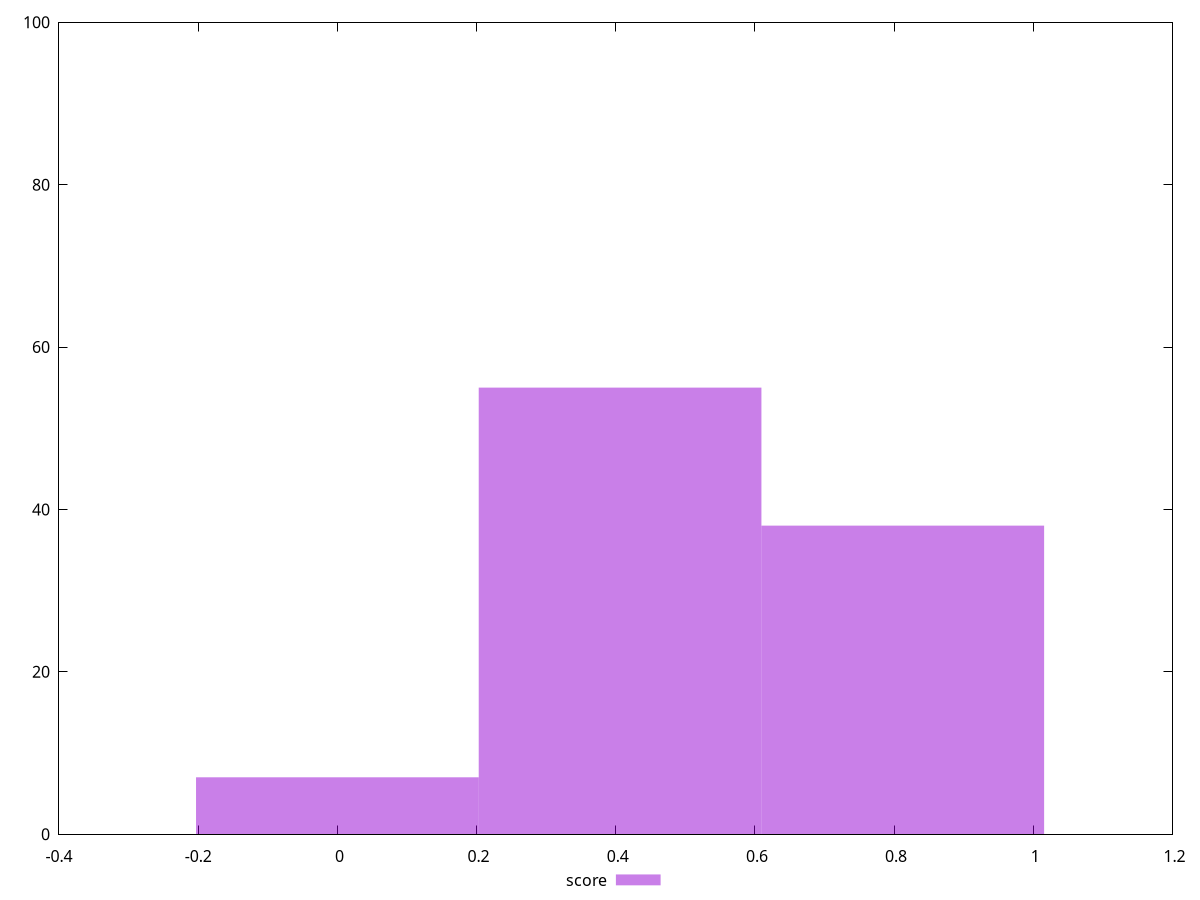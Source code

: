 reset
set terminal svg size 640, 490 enhanced background rgb 'white'
set output "report_00007_2020-12-11T15:55:29.892Z/cumulative-layout-shift/samples/pages+cached+noexternal+nosvg/score/histogram.svg"

$score <<EOF
0.8124248968772821 38
0.40621244843864107 55
0 7
EOF

set key outside below
set boxwidth 0.40621244843864107
set yrange [0:100]
set style fill transparent solid 0.5 noborder

plot \
  $score title "score" with boxes, \


reset